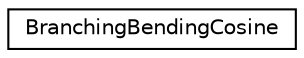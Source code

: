 digraph "Graphical Class Hierarchy"
{
 // INTERACTIVE_SVG=YES
  edge [fontname="Helvetica",fontsize="10",labelfontname="Helvetica",labelfontsize="10"];
  node [fontname="Helvetica",fontsize="10",shape=record];
  rankdir="LR";
  Node0 [label="BranchingBendingCosine",height=0.2,width=0.4,color="black", fillcolor="white", style="filled",URL="$classBranchingBendingCosine.html",tooltip="A cosine potential used by the BranchingBending template. "];
}
